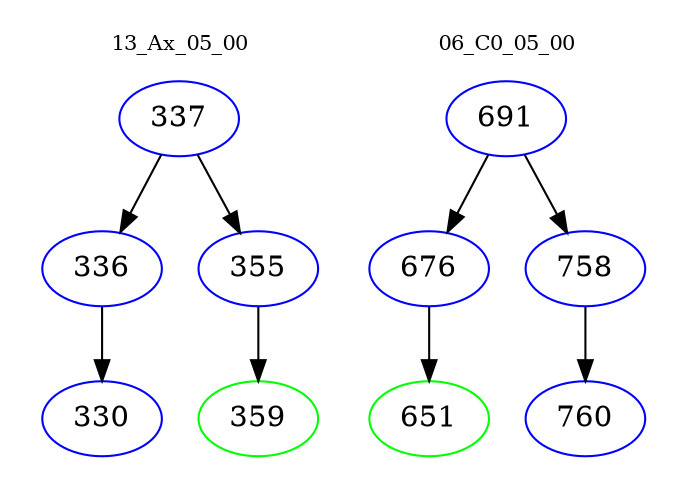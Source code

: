 digraph{
subgraph cluster_0 {
color = white
label = "13_Ax_05_00";
fontsize=10;
T0_337 [label="337", color="blue"]
T0_337 -> T0_336 [color="black"]
T0_336 [label="336", color="blue"]
T0_336 -> T0_330 [color="black"]
T0_330 [label="330", color="blue"]
T0_337 -> T0_355 [color="black"]
T0_355 [label="355", color="blue"]
T0_355 -> T0_359 [color="black"]
T0_359 [label="359", color="green"]
}
subgraph cluster_1 {
color = white
label = "06_C0_05_00";
fontsize=10;
T1_691 [label="691", color="blue"]
T1_691 -> T1_676 [color="black"]
T1_676 [label="676", color="blue"]
T1_676 -> T1_651 [color="black"]
T1_651 [label="651", color="green"]
T1_691 -> T1_758 [color="black"]
T1_758 [label="758", color="blue"]
T1_758 -> T1_760 [color="black"]
T1_760 [label="760", color="blue"]
}
}
